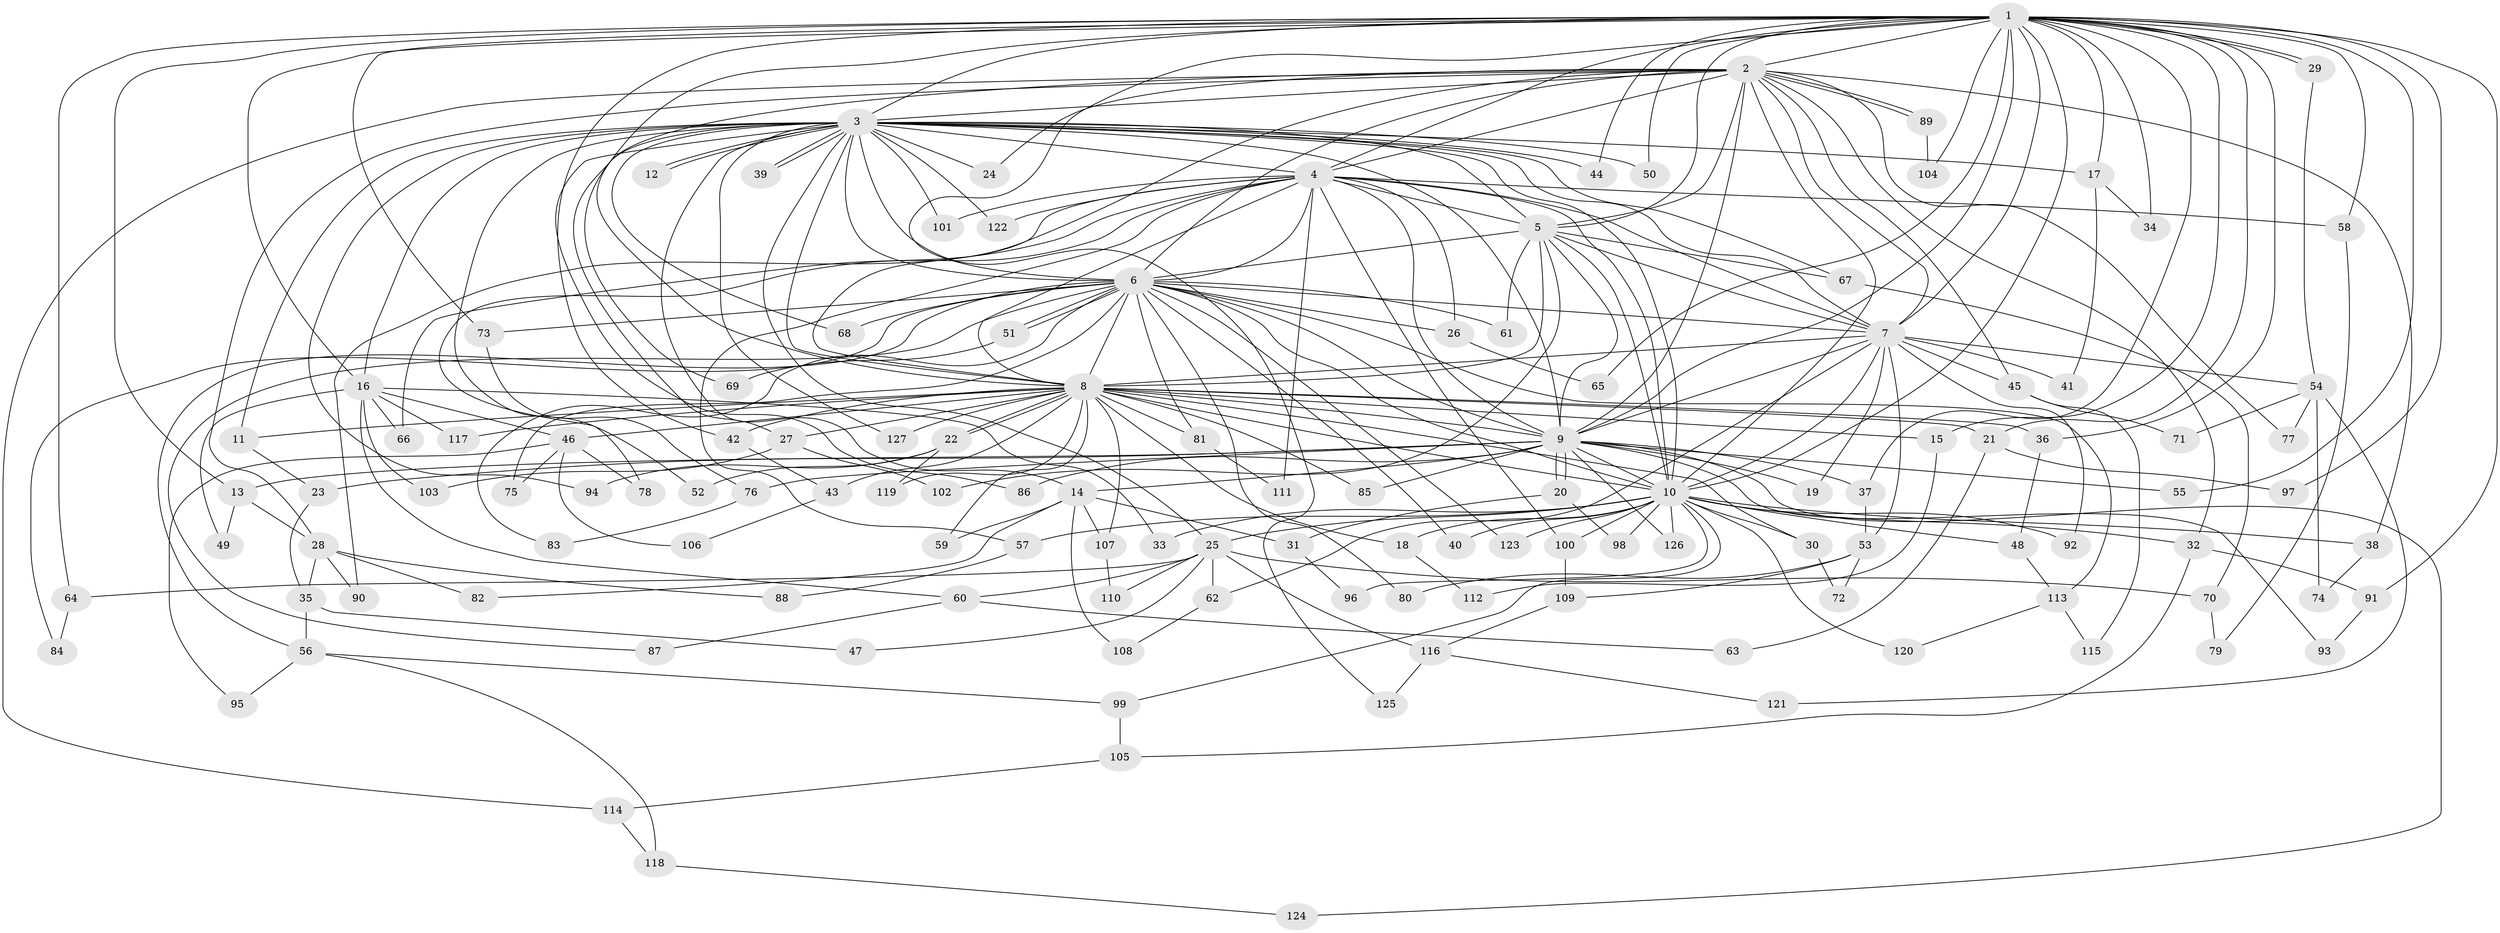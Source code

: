 // coarse degree distribution, {13: 0.05128205128205128, 22: 0.02564102564102564, 14: 0.07692307692307693, 11: 0.02564102564102564, 23: 0.02564102564102564, 6: 0.15384615384615385, 4: 0.05128205128205128, 7: 0.07692307692307693, 3: 0.20512820512820512, 10: 0.02564102564102564, 5: 0.15384615384615385, 9: 0.02564102564102564, 2: 0.10256410256410256}
// Generated by graph-tools (version 1.1) at 2025/49/03/04/25 22:49:25]
// undirected, 127 vertices, 279 edges
graph export_dot {
  node [color=gray90,style=filled];
  1;
  2;
  3;
  4;
  5;
  6;
  7;
  8;
  9;
  10;
  11;
  12;
  13;
  14;
  15;
  16;
  17;
  18;
  19;
  20;
  21;
  22;
  23;
  24;
  25;
  26;
  27;
  28;
  29;
  30;
  31;
  32;
  33;
  34;
  35;
  36;
  37;
  38;
  39;
  40;
  41;
  42;
  43;
  44;
  45;
  46;
  47;
  48;
  49;
  50;
  51;
  52;
  53;
  54;
  55;
  56;
  57;
  58;
  59;
  60;
  61;
  62;
  63;
  64;
  65;
  66;
  67;
  68;
  69;
  70;
  71;
  72;
  73;
  74;
  75;
  76;
  77;
  78;
  79;
  80;
  81;
  82;
  83;
  84;
  85;
  86;
  87;
  88;
  89;
  90;
  91;
  92;
  93;
  94;
  95;
  96;
  97;
  98;
  99;
  100;
  101;
  102;
  103;
  104;
  105;
  106;
  107;
  108;
  109;
  110;
  111;
  112;
  113;
  114;
  115;
  116;
  117;
  118;
  119;
  120;
  121;
  122;
  123;
  124;
  125;
  126;
  127;
  1 -- 2;
  1 -- 3;
  1 -- 4;
  1 -- 5;
  1 -- 6;
  1 -- 7;
  1 -- 8;
  1 -- 9;
  1 -- 10;
  1 -- 13;
  1 -- 15;
  1 -- 16;
  1 -- 17;
  1 -- 21;
  1 -- 29;
  1 -- 29;
  1 -- 34;
  1 -- 36;
  1 -- 37;
  1 -- 42;
  1 -- 44;
  1 -- 50;
  1 -- 55;
  1 -- 58;
  1 -- 64;
  1 -- 65;
  1 -- 73;
  1 -- 91;
  1 -- 97;
  1 -- 104;
  2 -- 3;
  2 -- 4;
  2 -- 5;
  2 -- 6;
  2 -- 7;
  2 -- 8;
  2 -- 9;
  2 -- 10;
  2 -- 24;
  2 -- 28;
  2 -- 32;
  2 -- 38;
  2 -- 45;
  2 -- 69;
  2 -- 77;
  2 -- 89;
  2 -- 89;
  2 -- 114;
  3 -- 4;
  3 -- 5;
  3 -- 6;
  3 -- 7;
  3 -- 8;
  3 -- 9;
  3 -- 10;
  3 -- 11;
  3 -- 12;
  3 -- 12;
  3 -- 14;
  3 -- 16;
  3 -- 17;
  3 -- 24;
  3 -- 25;
  3 -- 27;
  3 -- 39;
  3 -- 39;
  3 -- 44;
  3 -- 50;
  3 -- 52;
  3 -- 67;
  3 -- 68;
  3 -- 86;
  3 -- 94;
  3 -- 101;
  3 -- 122;
  3 -- 125;
  3 -- 127;
  4 -- 5;
  4 -- 6;
  4 -- 7;
  4 -- 8;
  4 -- 9;
  4 -- 10;
  4 -- 26;
  4 -- 57;
  4 -- 58;
  4 -- 66;
  4 -- 78;
  4 -- 90;
  4 -- 100;
  4 -- 101;
  4 -- 111;
  4 -- 122;
  5 -- 6;
  5 -- 7;
  5 -- 8;
  5 -- 9;
  5 -- 10;
  5 -- 61;
  5 -- 67;
  5 -- 102;
  6 -- 7;
  6 -- 8;
  6 -- 9;
  6 -- 10;
  6 -- 26;
  6 -- 40;
  6 -- 51;
  6 -- 51;
  6 -- 56;
  6 -- 61;
  6 -- 68;
  6 -- 73;
  6 -- 75;
  6 -- 80;
  6 -- 81;
  6 -- 83;
  6 -- 84;
  6 -- 87;
  6 -- 113;
  6 -- 123;
  7 -- 8;
  7 -- 9;
  7 -- 10;
  7 -- 19;
  7 -- 41;
  7 -- 45;
  7 -- 53;
  7 -- 54;
  7 -- 62;
  7 -- 92;
  8 -- 9;
  8 -- 10;
  8 -- 11;
  8 -- 15;
  8 -- 18;
  8 -- 21;
  8 -- 22;
  8 -- 22;
  8 -- 27;
  8 -- 30;
  8 -- 36;
  8 -- 42;
  8 -- 43;
  8 -- 46;
  8 -- 59;
  8 -- 81;
  8 -- 85;
  8 -- 107;
  8 -- 117;
  8 -- 119;
  8 -- 127;
  9 -- 10;
  9 -- 13;
  9 -- 14;
  9 -- 19;
  9 -- 20;
  9 -- 20;
  9 -- 23;
  9 -- 37;
  9 -- 55;
  9 -- 76;
  9 -- 85;
  9 -- 86;
  9 -- 93;
  9 -- 124;
  9 -- 126;
  10 -- 18;
  10 -- 25;
  10 -- 30;
  10 -- 32;
  10 -- 33;
  10 -- 38;
  10 -- 40;
  10 -- 48;
  10 -- 57;
  10 -- 92;
  10 -- 96;
  10 -- 98;
  10 -- 99;
  10 -- 100;
  10 -- 120;
  10 -- 123;
  10 -- 126;
  11 -- 23;
  13 -- 28;
  13 -- 49;
  14 -- 31;
  14 -- 59;
  14 -- 82;
  14 -- 107;
  14 -- 108;
  15 -- 112;
  16 -- 33;
  16 -- 46;
  16 -- 49;
  16 -- 60;
  16 -- 66;
  16 -- 103;
  16 -- 117;
  17 -- 34;
  17 -- 41;
  18 -- 112;
  20 -- 31;
  20 -- 98;
  21 -- 63;
  21 -- 97;
  22 -- 52;
  22 -- 94;
  22 -- 119;
  23 -- 35;
  25 -- 47;
  25 -- 60;
  25 -- 62;
  25 -- 64;
  25 -- 70;
  25 -- 110;
  25 -- 116;
  26 -- 65;
  27 -- 102;
  27 -- 103;
  28 -- 35;
  28 -- 82;
  28 -- 88;
  28 -- 90;
  29 -- 54;
  30 -- 72;
  31 -- 96;
  32 -- 91;
  32 -- 105;
  35 -- 47;
  35 -- 56;
  36 -- 48;
  37 -- 53;
  38 -- 74;
  42 -- 43;
  43 -- 106;
  45 -- 71;
  45 -- 115;
  46 -- 75;
  46 -- 78;
  46 -- 95;
  46 -- 106;
  48 -- 113;
  51 -- 69;
  53 -- 72;
  53 -- 80;
  53 -- 109;
  54 -- 71;
  54 -- 74;
  54 -- 77;
  54 -- 121;
  56 -- 95;
  56 -- 99;
  56 -- 118;
  57 -- 88;
  58 -- 79;
  60 -- 63;
  60 -- 87;
  62 -- 108;
  64 -- 84;
  67 -- 70;
  70 -- 79;
  73 -- 76;
  76 -- 83;
  81 -- 111;
  89 -- 104;
  91 -- 93;
  99 -- 105;
  100 -- 109;
  105 -- 114;
  107 -- 110;
  109 -- 116;
  113 -- 115;
  113 -- 120;
  114 -- 118;
  116 -- 121;
  116 -- 125;
  118 -- 124;
}
